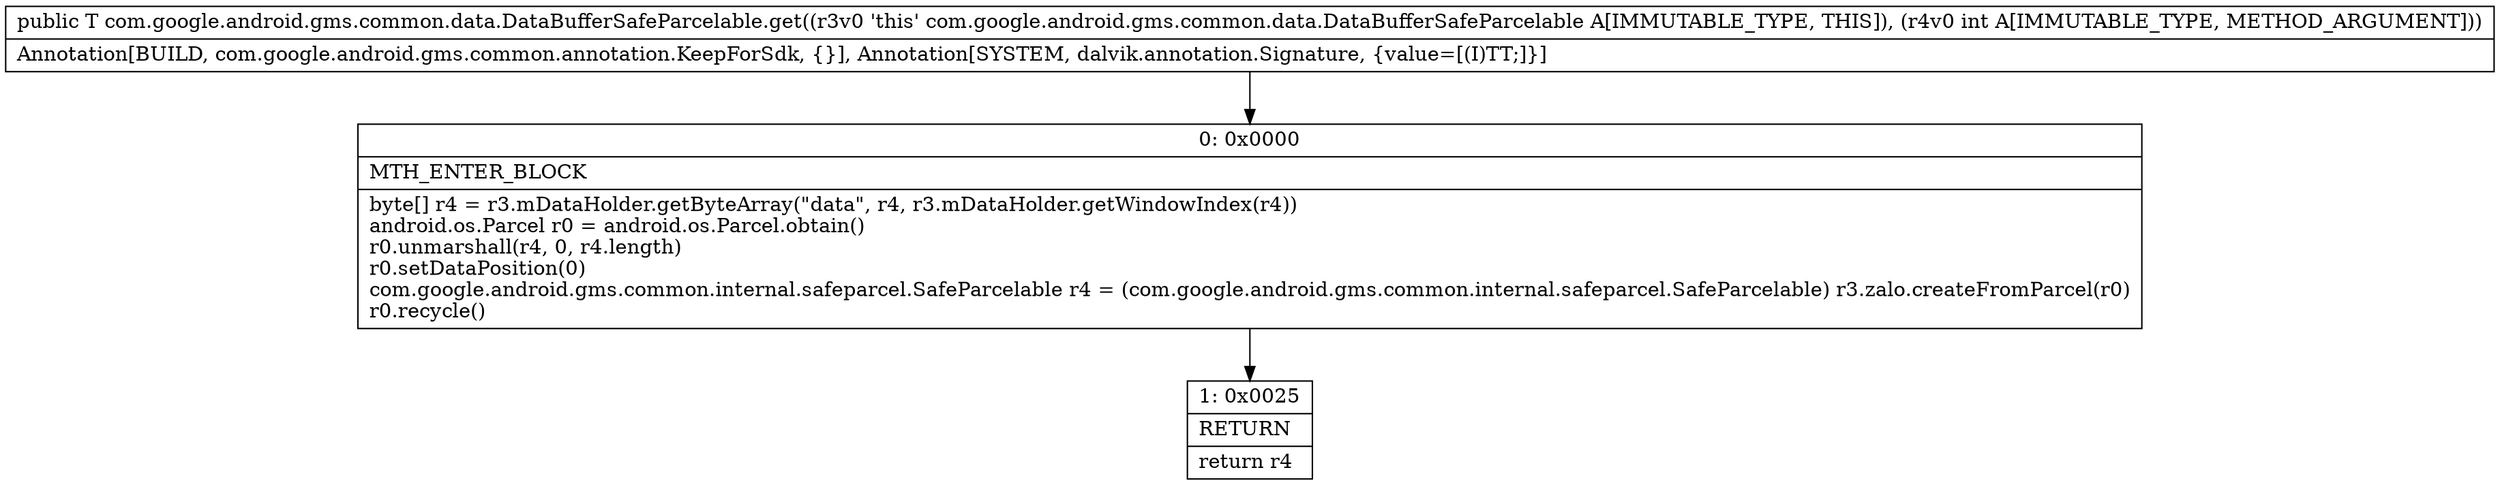 digraph "CFG forcom.google.android.gms.common.data.DataBufferSafeParcelable.get(I)Lcom\/google\/android\/gms\/common\/internal\/safeparcel\/SafeParcelable;" {
Node_0 [shape=record,label="{0\:\ 0x0000|MTH_ENTER_BLOCK\l|byte[] r4 = r3.mDataHolder.getByteArray(\"data\", r4, r3.mDataHolder.getWindowIndex(r4))\landroid.os.Parcel r0 = android.os.Parcel.obtain()\lr0.unmarshall(r4, 0, r4.length)\lr0.setDataPosition(0)\lcom.google.android.gms.common.internal.safeparcel.SafeParcelable r4 = (com.google.android.gms.common.internal.safeparcel.SafeParcelable) r3.zalo.createFromParcel(r0)\lr0.recycle()\l}"];
Node_1 [shape=record,label="{1\:\ 0x0025|RETURN\l|return r4\l}"];
MethodNode[shape=record,label="{public T com.google.android.gms.common.data.DataBufferSafeParcelable.get((r3v0 'this' com.google.android.gms.common.data.DataBufferSafeParcelable A[IMMUTABLE_TYPE, THIS]), (r4v0 int A[IMMUTABLE_TYPE, METHOD_ARGUMENT]))  | Annotation[BUILD, com.google.android.gms.common.annotation.KeepForSdk, \{\}], Annotation[SYSTEM, dalvik.annotation.Signature, \{value=[(I)TT;]\}]\l}"];
MethodNode -> Node_0;
Node_0 -> Node_1;
}

